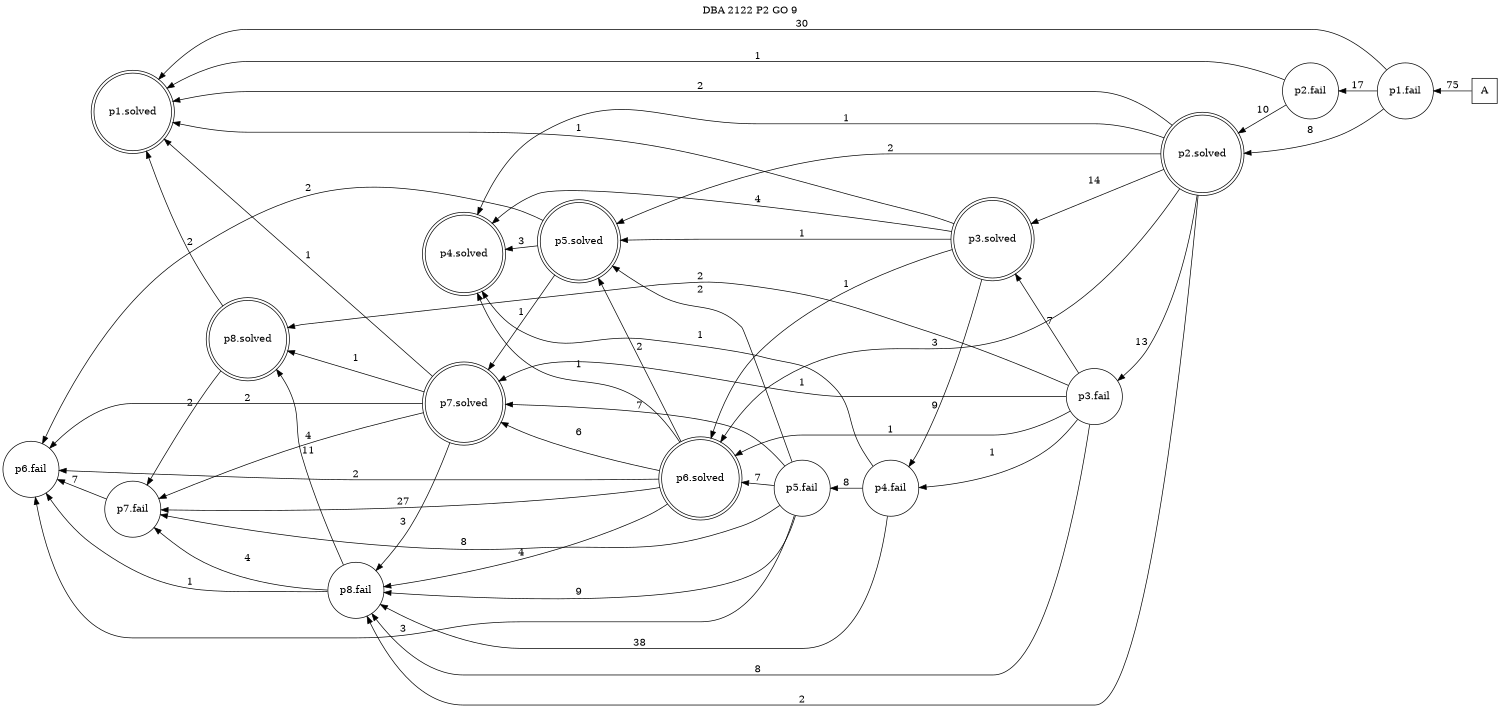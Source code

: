digraph DBA_2122_P2_GO_9 {
labelloc="tl"
label= " DBA 2122 P2 GO 9 "
rankdir="RL";
graph [ size=" 10 , 10 !"]

"A" [shape="square" label="A"]
"p1.fail" [shape="circle" label="p1.fail"]
"p1.solved" [shape="doublecircle" label="p1.solved"]
"p2.fail" [shape="circle" label="p2.fail"]
"p2.solved" [shape="doublecircle" label="p2.solved"]
"p3.fail" [shape="circle" label="p3.fail"]
"p3.solved" [shape="doublecircle" label="p3.solved"]
"p4.fail" [shape="circle" label="p4.fail"]
"p5.fail" [shape="circle" label="p5.fail"]
"p5.solved" [shape="doublecircle" label="p5.solved"]
"p4.solved" [shape="doublecircle" label="p4.solved"]
"p6.solved" [shape="doublecircle" label="p6.solved"]
"p7.fail" [shape="circle" label="p7.fail"]
"p6.fail" [shape="circle" label="p6.fail"]
"p7.solved" [shape="doublecircle" label="p7.solved"]
"p8.fail" [shape="circle" label="p8.fail"]
"p8.solved" [shape="doublecircle" label="p8.solved"]
"A" -> "p1.fail" [ label=75]
"p1.fail" -> "p1.solved" [ label=30]
"p1.fail" -> "p2.fail" [ label=17]
"p1.fail" -> "p2.solved" [ label=8]
"p2.fail" -> "p1.solved" [ label=1]
"p2.fail" -> "p2.solved" [ label=10]
"p2.solved" -> "p1.solved" [ label=2]
"p2.solved" -> "p3.fail" [ label=13]
"p2.solved" -> "p3.solved" [ label=14]
"p2.solved" -> "p5.solved" [ label=2]
"p2.solved" -> "p4.solved" [ label=1]
"p2.solved" -> "p6.solved" [ label=3]
"p2.solved" -> "p8.fail" [ label=2]
"p3.fail" -> "p3.solved" [ label=7]
"p3.fail" -> "p4.fail" [ label=1]
"p3.fail" -> "p6.solved" [ label=1]
"p3.fail" -> "p7.solved" [ label=1]
"p3.fail" -> "p8.fail" [ label=8]
"p3.fail" -> "p8.solved" [ label=2]
"p3.solved" -> "p1.solved" [ label=1]
"p3.solved" -> "p4.fail" [ label=9]
"p3.solved" -> "p5.solved" [ label=1]
"p3.solved" -> "p4.solved" [ label=4]
"p3.solved" -> "p6.solved" [ label=1]
"p4.fail" -> "p5.fail" [ label=8]
"p4.fail" -> "p4.solved" [ label=1]
"p4.fail" -> "p8.fail" [ label=38]
"p5.fail" -> "p5.solved" [ label=2]
"p5.fail" -> "p6.solved" [ label=7]
"p5.fail" -> "p7.fail" [ label=8]
"p5.fail" -> "p6.fail" [ label=3]
"p5.fail" -> "p7.solved" [ label=7]
"p5.fail" -> "p8.fail" [ label=9]
"p5.solved" -> "p4.solved" [ label=3]
"p5.solved" -> "p6.fail" [ label=2]
"p5.solved" -> "p7.solved" [ label=1]
"p6.solved" -> "p5.solved" [ label=2]
"p6.solved" -> "p4.solved" [ label=1]
"p6.solved" -> "p7.fail" [ label=27]
"p6.solved" -> "p6.fail" [ label=2]
"p6.solved" -> "p7.solved" [ label=6]
"p6.solved" -> "p8.fail" [ label=4]
"p7.fail" -> "p6.fail" [ label=7]
"p7.solved" -> "p1.solved" [ label=1]
"p7.solved" -> "p7.fail" [ label=4]
"p7.solved" -> "p6.fail" [ label=2]
"p7.solved" -> "p8.fail" [ label=3]
"p7.solved" -> "p8.solved" [ label=1]
"p8.fail" -> "p7.fail" [ label=4]
"p8.fail" -> "p6.fail" [ label=1]
"p8.fail" -> "p8.solved" [ label=11]
"p8.solved" -> "p1.solved" [ label=2]
"p8.solved" -> "p7.fail" [ label=2]
}
